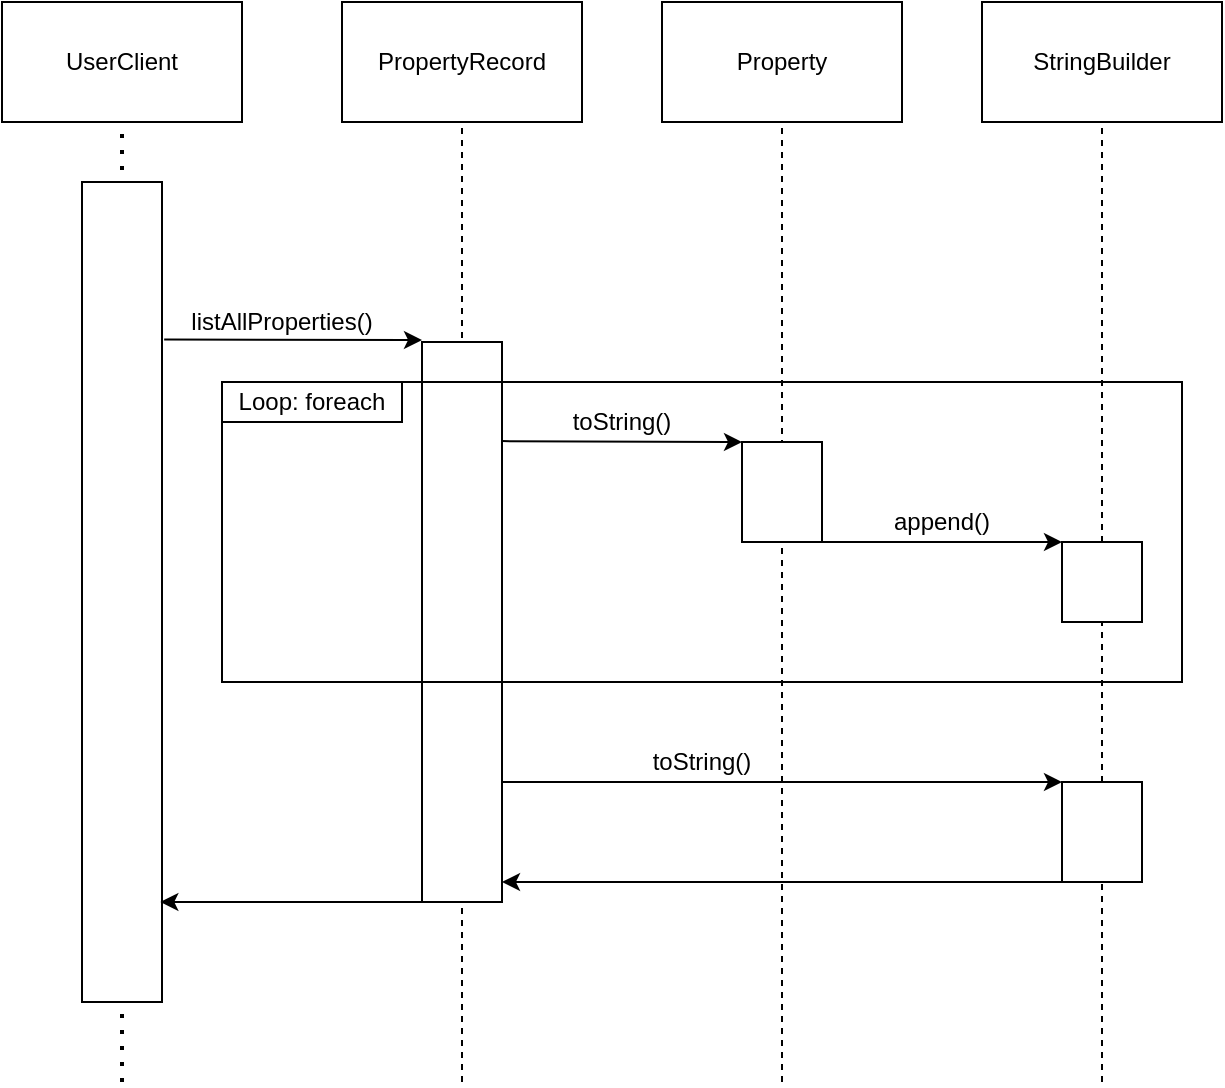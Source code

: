 <mxfile>
    <diagram id="-Ou8ffps32AlugJ1Ay84" name="Page-1">
        <mxGraphModel dx="881" dy="578" grid="1" gridSize="10" guides="1" tooltips="1" connect="1" arrows="1" fold="1" page="1" pageScale="1" pageWidth="827" pageHeight="1169" math="0" shadow="0">
            <root>
                <mxCell id="0"/>
                <mxCell id="1" parent="0"/>
                <mxCell id="2" value="UserClient" style="rounded=0;whiteSpace=wrap;html=1;" vertex="1" parent="1">
                    <mxGeometry x="100" y="20" width="120" height="60" as="geometry"/>
                </mxCell>
                <mxCell id="6" value="PropertyRecord" style="rounded=0;whiteSpace=wrap;html=1;" vertex="1" parent="1">
                    <mxGeometry x="270" y="20" width="120" height="60" as="geometry"/>
                </mxCell>
                <mxCell id="7" value="" style="endArrow=classic;html=1;exitX=1.027;exitY=0.192;exitDx=0;exitDy=0;exitPerimeter=0;" edge="1" parent="1">
                    <mxGeometry width="50" height="50" relative="1" as="geometry">
                        <mxPoint x="181.08" y="188.72" as="sourcePoint"/>
                        <mxPoint x="310" y="189" as="targetPoint"/>
                    </mxGeometry>
                </mxCell>
                <mxCell id="8" value="" style="endArrow=none;dashed=1;html=1;dashPattern=1 3;strokeWidth=2;entryX=0.5;entryY=1;entryDx=0;entryDy=0;" edge="1" parent="1" target="2">
                    <mxGeometry width="50" height="50" relative="1" as="geometry">
                        <mxPoint x="160" y="560" as="sourcePoint"/>
                        <mxPoint x="440" y="270" as="targetPoint"/>
                    </mxGeometry>
                </mxCell>
                <mxCell id="9" value="" style="rounded=0;whiteSpace=wrap;html=1;" vertex="1" parent="1">
                    <mxGeometry x="140" y="110" width="40" height="410" as="geometry"/>
                </mxCell>
                <mxCell id="13" value="" style="endArrow=none;dashed=1;html=1;entryX=0.5;entryY=1;entryDx=0;entryDy=0;" edge="1" parent="1" target="6">
                    <mxGeometry width="50" height="50" relative="1" as="geometry">
                        <mxPoint x="330" y="560" as="sourcePoint"/>
                        <mxPoint x="440" y="270" as="targetPoint"/>
                    </mxGeometry>
                </mxCell>
                <mxCell id="15" value="" style="rounded=0;whiteSpace=wrap;html=1;" vertex="1" parent="1">
                    <mxGeometry x="310" y="190" width="40" height="280" as="geometry"/>
                </mxCell>
                <mxCell id="17" value="listAllProperties()" style="text;html=1;strokeColor=none;fillColor=none;align=center;verticalAlign=middle;whiteSpace=wrap;rounded=0;" vertex="1" parent="1">
                    <mxGeometry x="220" y="170" width="40" height="20" as="geometry"/>
                </mxCell>
                <mxCell id="19" value="Property" style="rounded=0;whiteSpace=wrap;html=1;glass=0;" vertex="1" parent="1">
                    <mxGeometry x="430" y="20" width="120" height="60" as="geometry"/>
                </mxCell>
                <mxCell id="20" value="" style="endArrow=none;dashed=1;html=1;entryX=0.5;entryY=1;entryDx=0;entryDy=0;" edge="1" parent="1" target="19">
                    <mxGeometry width="50" height="50" relative="1" as="geometry">
                        <mxPoint x="490" y="560" as="sourcePoint"/>
                        <mxPoint x="450" y="260" as="targetPoint"/>
                    </mxGeometry>
                </mxCell>
                <mxCell id="21" value="StringBuilder" style="rounded=0;whiteSpace=wrap;html=1;glass=0;" vertex="1" parent="1">
                    <mxGeometry x="590" y="20" width="120" height="60" as="geometry"/>
                </mxCell>
                <mxCell id="22" value="" style="endArrow=none;dashed=1;html=1;entryX=0.5;entryY=1;entryDx=0;entryDy=0;" edge="1" parent="1" target="21">
                    <mxGeometry width="50" height="50" relative="1" as="geometry">
                        <mxPoint x="650" y="560" as="sourcePoint"/>
                        <mxPoint x="450" y="260" as="targetPoint"/>
                    </mxGeometry>
                </mxCell>
                <mxCell id="25" value="" style="rounded=0;whiteSpace=wrap;html=1;" vertex="1" parent="1">
                    <mxGeometry x="470" y="240" width="40" height="50" as="geometry"/>
                </mxCell>
                <mxCell id="26" value="" style="rounded=0;whiteSpace=wrap;html=1;" vertex="1" parent="1">
                    <mxGeometry x="630" y="290" width="40" height="40" as="geometry"/>
                </mxCell>
                <mxCell id="27" value="" style="endArrow=classic;html=1;exitX=1.001;exitY=0.177;exitDx=0;exitDy=0;exitPerimeter=0;" edge="1" parent="1" source="15">
                    <mxGeometry width="50" height="50" relative="1" as="geometry">
                        <mxPoint x="400" y="310" as="sourcePoint"/>
                        <mxPoint x="470" y="240" as="targetPoint"/>
                    </mxGeometry>
                </mxCell>
                <mxCell id="28" value="toString()" style="text;html=1;strokeColor=none;fillColor=none;align=center;verticalAlign=middle;whiteSpace=wrap;rounded=0;glass=0;" vertex="1" parent="1">
                    <mxGeometry x="390" y="220" width="40" height="20" as="geometry"/>
                </mxCell>
                <mxCell id="29" value="" style="endArrow=classic;html=1;entryX=0;entryY=0;entryDx=0;entryDy=0;exitX=1;exitY=1;exitDx=0;exitDy=0;" edge="1" parent="1" source="25" target="26">
                    <mxGeometry width="50" height="50" relative="1" as="geometry">
                        <mxPoint x="400" y="310" as="sourcePoint"/>
                        <mxPoint x="450" y="260" as="targetPoint"/>
                    </mxGeometry>
                </mxCell>
                <mxCell id="30" value="append()" style="text;html=1;strokeColor=none;fillColor=none;align=center;verticalAlign=middle;whiteSpace=wrap;rounded=0;glass=0;" vertex="1" parent="1">
                    <mxGeometry x="550" y="270" width="40" height="20" as="geometry"/>
                </mxCell>
                <mxCell id="32" value="" style="rounded=0;whiteSpace=wrap;html=1;glass=0;fillColor=none;" vertex="1" parent="1">
                    <mxGeometry x="210" y="210" width="480" height="150" as="geometry"/>
                </mxCell>
                <mxCell id="34" value="Loop: foreach" style="rounded=0;whiteSpace=wrap;html=1;glass=0;fillColor=none;" vertex="1" parent="1">
                    <mxGeometry x="210" y="210" width="90" height="20" as="geometry"/>
                </mxCell>
                <mxCell id="37" value="" style="rounded=0;whiteSpace=wrap;html=1;" vertex="1" parent="1">
                    <mxGeometry x="630" y="410" width="40" height="50" as="geometry"/>
                </mxCell>
                <mxCell id="38" value="" style="endArrow=classic;html=1;entryX=0;entryY=0;entryDx=0;entryDy=0;" edge="1" parent="1" target="37">
                    <mxGeometry width="50" height="50" relative="1" as="geometry">
                        <mxPoint x="350" y="410" as="sourcePoint"/>
                        <mxPoint x="450" y="270" as="targetPoint"/>
                    </mxGeometry>
                </mxCell>
                <mxCell id="39" value="toString()" style="text;html=1;strokeColor=none;fillColor=none;align=center;verticalAlign=middle;whiteSpace=wrap;rounded=0;glass=0;" vertex="1" parent="1">
                    <mxGeometry x="430" y="390" width="40" height="20" as="geometry"/>
                </mxCell>
                <mxCell id="40" value="" style="endArrow=classic;html=1;exitX=0;exitY=1;exitDx=0;exitDy=0;" edge="1" parent="1" source="37">
                    <mxGeometry width="50" height="50" relative="1" as="geometry">
                        <mxPoint x="400" y="320" as="sourcePoint"/>
                        <mxPoint x="350" y="460" as="targetPoint"/>
                    </mxGeometry>
                </mxCell>
                <mxCell id="41" value="" style="endArrow=classic;html=1;exitX=0;exitY=1;exitDx=0;exitDy=0;entryX=0.979;entryY=0.878;entryDx=0;entryDy=0;entryPerimeter=0;" edge="1" parent="1" source="15" target="9">
                    <mxGeometry width="50" height="50" relative="1" as="geometry">
                        <mxPoint x="400" y="320" as="sourcePoint"/>
                        <mxPoint x="450" y="270" as="targetPoint"/>
                    </mxGeometry>
                </mxCell>
            </root>
        </mxGraphModel>
    </diagram>
</mxfile>